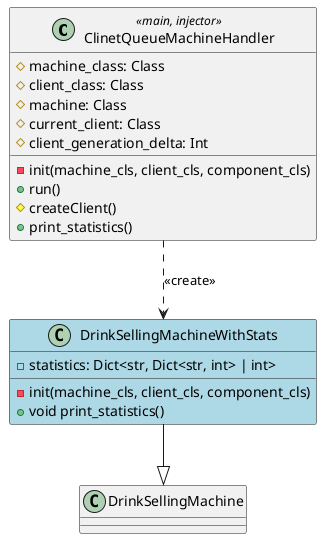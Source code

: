 @startuml ext4

class ClinetQueueMachineHandler <<main, injector>> {
  # machine_class: Class
  # client_class: Class
  # machine: Class
  # current_client: Class
  # client_generation_delta: Int

  - init(machine_cls, client_cls, component_cls)
  + run()
  # createClient()
  + print_statistics()
}

class DrinkSellingMachine

class DrinkSellingMachineWithStats #lightBlue {
  - statistics: Dict<str, Dict<str, int> | int>

  - init(machine_cls, client_cls, component_cls)
  + void print_statistics()
}

ClinetQueueMachineHandler ..> DrinkSellingMachineWithStats: <<create>>
DrinkSellingMachineWithStats --|> DrinkSellingMachine


@enduml